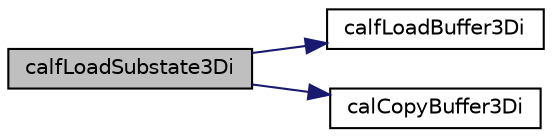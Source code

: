 digraph "calfLoadSubstate3Di"
{
  edge [fontname="Helvetica",fontsize="10",labelfontname="Helvetica",labelfontsize="10"];
  node [fontname="Helvetica",fontsize="10",shape=record];
  rankdir="LR";
  Node1 [label="calfLoadSubstate3Di",height=0.2,width=0.4,color="black", fillcolor="grey75", style="filled" fontcolor="black"];
  Node1 -> Node2 [color="midnightblue",fontsize="10",style="solid",fontname="Helvetica"];
  Node2 [label="calfLoadBuffer3Di",height=0.2,width=0.4,color="black", fillcolor="white", style="filled",URL="$cal3_d_buffer_i_o_8c.html#a1803820e37e1abf3d2eebd5b111a410e",tooltip="Loads an int 3D buffer from file. "];
  Node1 -> Node3 [color="midnightblue",fontsize="10",style="solid",fontname="Helvetica"];
  Node3 [label="calCopyBuffer3Di",height=0.2,width=0.4,color="black", fillcolor="white", style="filled",URL="$cal3_d_buffer_8c.html#a0fea8e461f95295e9acfbeb5f3e3477c",tooltip="Int linearized 3D buffer copy function. "];
}
